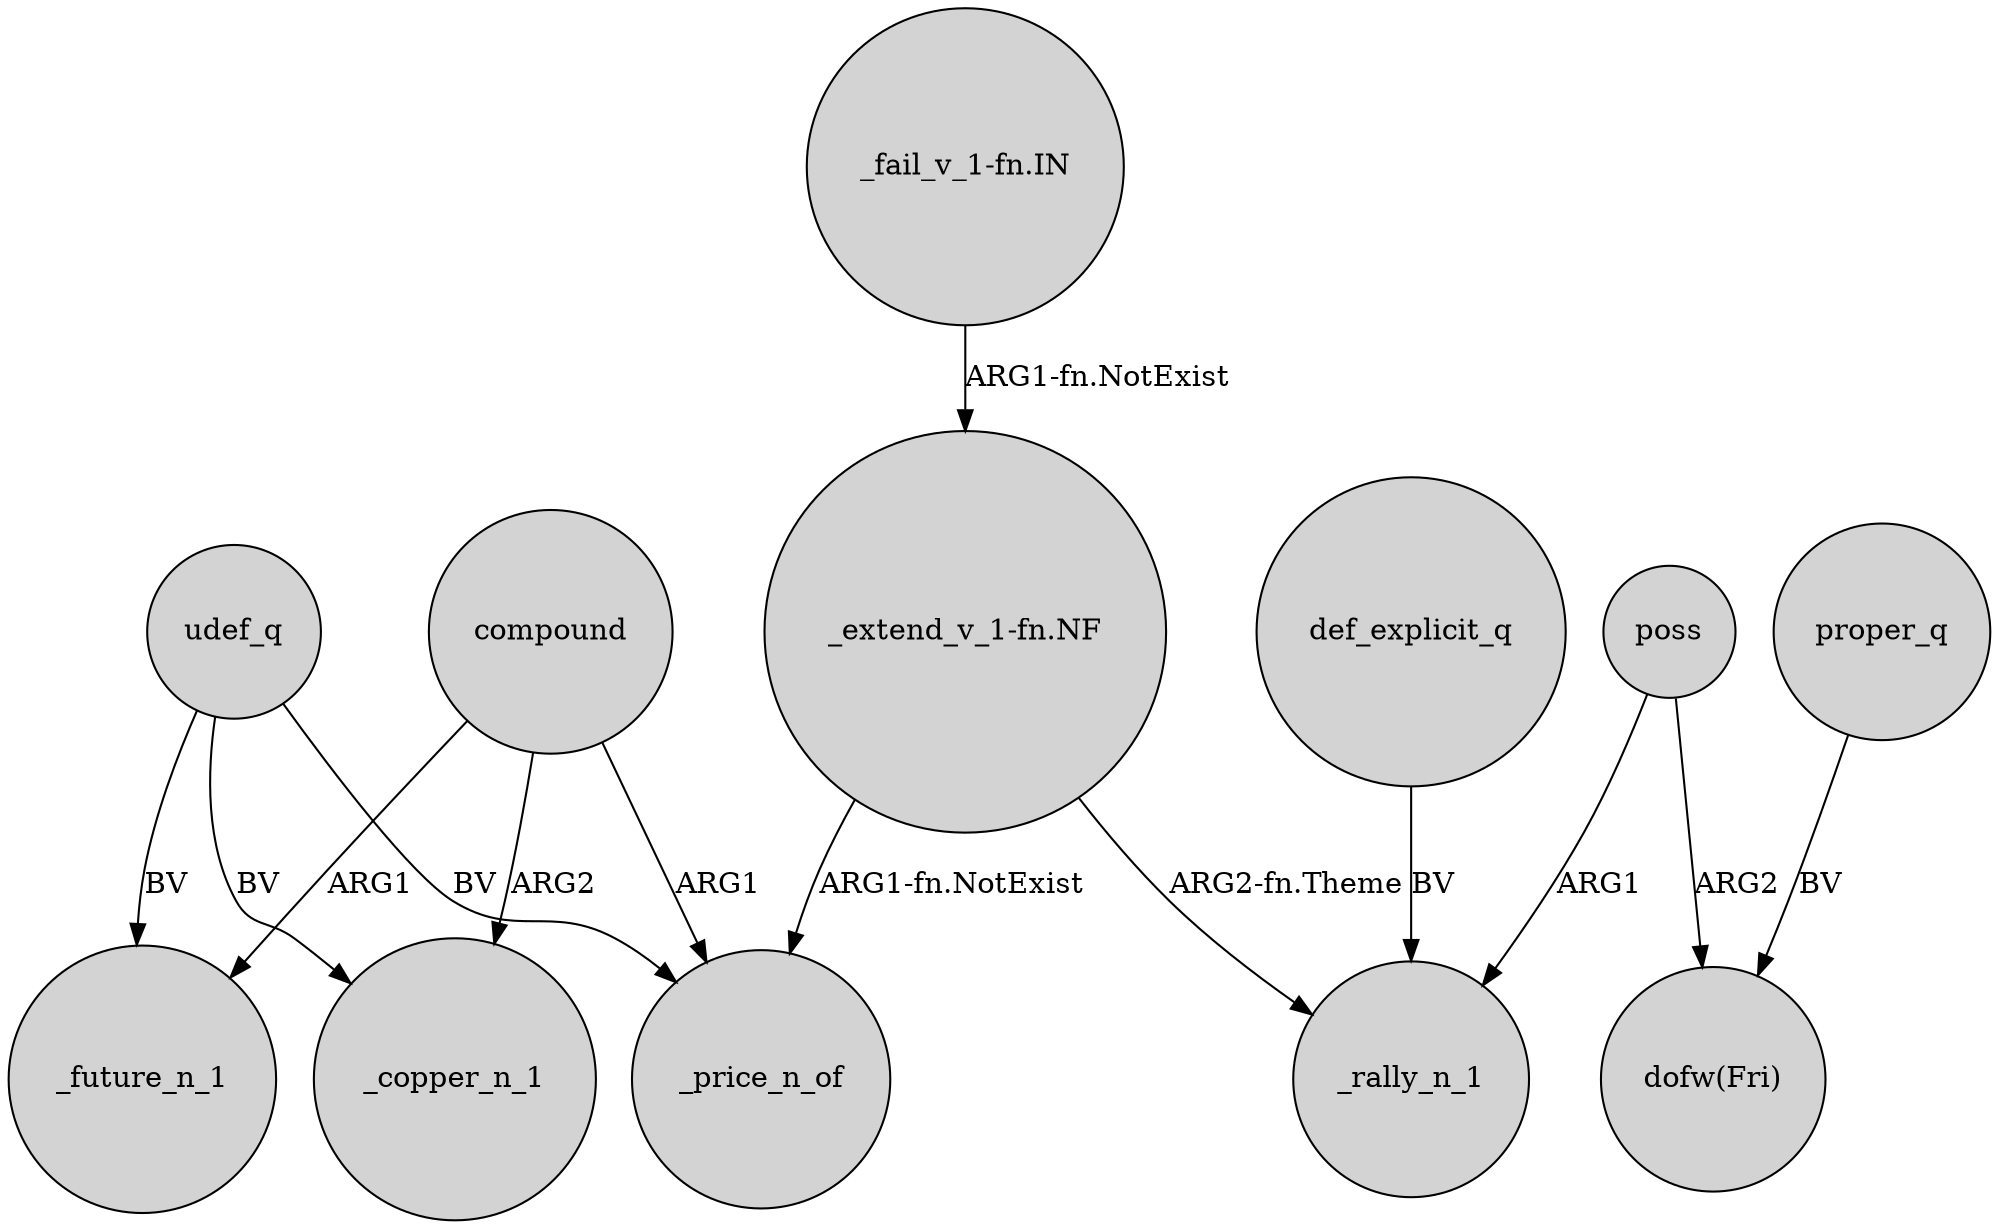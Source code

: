 digraph {
	node [shape=circle style=filled]
	"_extend_v_1-fn.NF" -> _price_n_of [label="ARG1-fn.NotExist"]
	udef_q -> _copper_n_1 [label=BV]
	proper_q -> "dofw(Fri)" [label=BV]
	poss -> _rally_n_1 [label=ARG1]
	compound -> _future_n_1 [label=ARG1]
	udef_q -> _price_n_of [label=BV]
	compound -> _copper_n_1 [label=ARG2]
	compound -> _price_n_of [label=ARG1]
	def_explicit_q -> _rally_n_1 [label=BV]
	udef_q -> _future_n_1 [label=BV]
	"_fail_v_1-fn.IN" -> "_extend_v_1-fn.NF" [label="ARG1-fn.NotExist"]
	"_extend_v_1-fn.NF" -> _rally_n_1 [label="ARG2-fn.Theme"]
	poss -> "dofw(Fri)" [label=ARG2]
}
